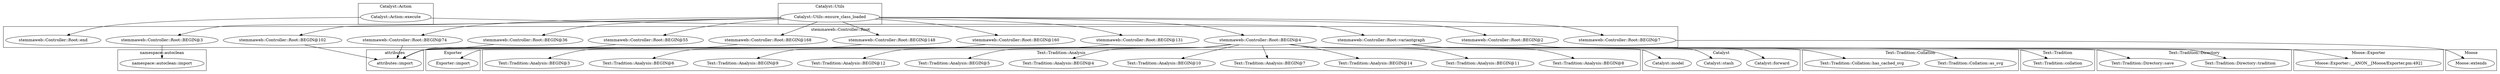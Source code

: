 digraph {
graph [overlap=false]
subgraph cluster_Catalyst {
	label="Catalyst";
	"Catalyst::forward";
	"Catalyst::stash";
	"Catalyst::model";
}
subgraph cluster_Text_Tradition_Collation {
	label="Text::Tradition::Collation";
	"Text::Tradition::Collation::as_svg";
	"Text::Tradition::Collation::has_cached_svg";
}
subgraph cluster_Catalyst_Action {
	label="Catalyst::Action";
	"Catalyst::Action::execute";
}
subgraph cluster_attributes {
	label="attributes";
	"attributes::import";
}
subgraph cluster_stemmaweb_Controller_Root {
	label="stemmaweb::Controller::Root";
	"stemmaweb::Controller::Root::BEGIN@3";
	"stemmaweb::Controller::Root::BEGIN@131";
	"stemmaweb::Controller::Root::BEGIN@148";
	"stemmaweb::Controller::Root::BEGIN@4";
	"stemmaweb::Controller::Root::BEGIN@102";
	"stemmaweb::Controller::Root::BEGIN@55";
	"stemmaweb::Controller::Root::end";
	"stemmaweb::Controller::Root::BEGIN@160";
	"stemmaweb::Controller::Root::variantgraph";
	"stemmaweb::Controller::Root::BEGIN@2";
	"stemmaweb::Controller::Root::BEGIN@7";
	"stemmaweb::Controller::Root::BEGIN@168";
	"stemmaweb::Controller::Root::BEGIN@36";
	"stemmaweb::Controller::Root::BEGIN@74";
}
subgraph cluster_Moose {
	label="Moose";
	"Moose::extends";
}
subgraph cluster_Exporter {
	label="Exporter";
	"Exporter::import";
}
subgraph cluster_Catalyst_Utils {
	label="Catalyst::Utils";
	"Catalyst::Utils::ensure_class_loaded";
}
subgraph cluster_Text_Tradition {
	label="Text::Tradition";
	"Text::Tradition::collation";
}
subgraph cluster_Text_Tradition_Analysis {
	label="Text::Tradition::Analysis";
	"Text::Tradition::Analysis::BEGIN@5";
	"Text::Tradition::Analysis::BEGIN@12";
	"Text::Tradition::Analysis::BEGIN@9";
	"Text::Tradition::Analysis::BEGIN@6";
	"Text::Tradition::Analysis::BEGIN@3";
	"Text::Tradition::Analysis::BEGIN@8";
	"Text::Tradition::Analysis::BEGIN@11";
	"Text::Tradition::Analysis::BEGIN@14";
	"Text::Tradition::Analysis::BEGIN@7";
	"Text::Tradition::Analysis::BEGIN@10";
	"Text::Tradition::Analysis::BEGIN@4";
}
subgraph cluster_Text_Tradition_Directory {
	label="Text::Tradition::Directory";
	"Text::Tradition::Directory::tradition";
	"Text::Tradition::Directory::save";
}
subgraph cluster_Moose_Exporter {
	label="Moose::Exporter";
	"Moose::Exporter::__ANON__[Moose/Exporter.pm:492]";
}
subgraph cluster_namespace_autoclean {
	label="namespace::autoclean";
	"namespace::autoclean::import";
}
"stemmaweb::Controller::Root::BEGIN@4" -> "Text::Tradition::Analysis::BEGIN@4";
"Catalyst::Action::execute" -> "stemmaweb::Controller::Root::end";
"stemmaweb::Controller::Root::BEGIN@7" -> "Moose::extends";
"Catalyst::Utils::ensure_class_loaded" -> "stemmaweb::Controller::Root::BEGIN@160";
"stemmaweb::Controller::Root::variantgraph" -> "Text::Tradition::collation";
"stemmaweb::Controller::Root::variantgraph" -> "Catalyst::model";
"stemmaweb::Controller::Root::BEGIN@4" -> "Text::Tradition::Analysis::BEGIN@9";
"stemmaweb::Controller::Root::BEGIN@4" -> "Text::Tradition::Analysis::BEGIN@5";
"stemmaweb::Controller::Root::variantgraph" -> "Catalyst::stash";
"stemmaweb::Controller::Root::variantgraph" -> "Text::Tradition::Collation::has_cached_svg";
"Catalyst::Action::execute" -> "stemmaweb::Controller::Root::variantgraph";
"stemmaweb::Controller::Root::variantgraph" -> "Text::Tradition::Collation::as_svg";
"stemmaweb::Controller::Root::BEGIN@4" -> "Text::Tradition::Analysis::BEGIN@7";
"stemmaweb::Controller::Root::BEGIN@4" -> "Text::Tradition::Analysis::BEGIN@11";
"stemmaweb::Controller::Root::variantgraph" -> "Catalyst::forward";
"Catalyst::Utils::ensure_class_loaded" -> "stemmaweb::Controller::Root::BEGIN@4";
"Catalyst::Utils::ensure_class_loaded" -> "stemmaweb::Controller::Root::BEGIN@55";
"stemmaweb::Controller::Root::BEGIN@2" -> "Moose::Exporter::__ANON__[Moose/Exporter.pm:492]";
"Catalyst::Utils::ensure_class_loaded" -> "stemmaweb::Controller::Root::BEGIN@2";
"stemmaweb::Controller::Root::BEGIN@4" -> "Text::Tradition::Analysis::BEGIN@3";
"stemmaweb::Controller::Root::BEGIN@4" -> "Exporter::import";
"Catalyst::Utils::ensure_class_loaded" -> "stemmaweb::Controller::Root::BEGIN@102";
"Catalyst::Utils::ensure_class_loaded" -> "stemmaweb::Controller::Root::BEGIN@168";
"Catalyst::Utils::ensure_class_loaded" -> "stemmaweb::Controller::Root::BEGIN@148";
"stemmaweb::Controller::Root::variantgraph" -> "Text::Tradition::Directory::tradition";
"stemmaweb::Controller::Root::BEGIN@3" -> "namespace::autoclean::import";
"stemmaweb::Controller::Root::BEGIN@4" -> "Text::Tradition::Analysis::BEGIN@14";
"Catalyst::Utils::ensure_class_loaded" -> "stemmaweb::Controller::Root::BEGIN@7";
"stemmaweb::Controller::Root::BEGIN@4" -> "Text::Tradition::Analysis::BEGIN@12";
"stemmaweb::Controller::Root::BEGIN@4" -> "Text::Tradition::Analysis::BEGIN@10";
"Catalyst::Utils::ensure_class_loaded" -> "stemmaweb::Controller::Root::BEGIN@131";
"Catalyst::Utils::ensure_class_loaded" -> "stemmaweb::Controller::Root::BEGIN@74";
"stemmaweb::Controller::Root::BEGIN@4" -> "Text::Tradition::Analysis::BEGIN@6";
"stemmaweb::Controller::Root::BEGIN@148" -> "attributes::import";
"stemmaweb::Controller::Root::BEGIN@55" -> "attributes::import";
"stemmaweb::Controller::Root::BEGIN@36" -> "attributes::import";
"stemmaweb::Controller::Root::BEGIN@131" -> "attributes::import";
"stemmaweb::Controller::Root::BEGIN@102" -> "attributes::import";
"stemmaweb::Controller::Root::BEGIN@160" -> "attributes::import";
"stemmaweb::Controller::Root::BEGIN@168" -> "attributes::import";
"stemmaweb::Controller::Root::BEGIN@74" -> "attributes::import";
"Catalyst::Utils::ensure_class_loaded" -> "stemmaweb::Controller::Root::BEGIN@36";
"Catalyst::Utils::ensure_class_loaded" -> "stemmaweb::Controller::Root::BEGIN@3";
"stemmaweb::Controller::Root::variantgraph" -> "Text::Tradition::Directory::save";
"stemmaweb::Controller::Root::BEGIN@4" -> "Text::Tradition::Analysis::BEGIN@8";
}
